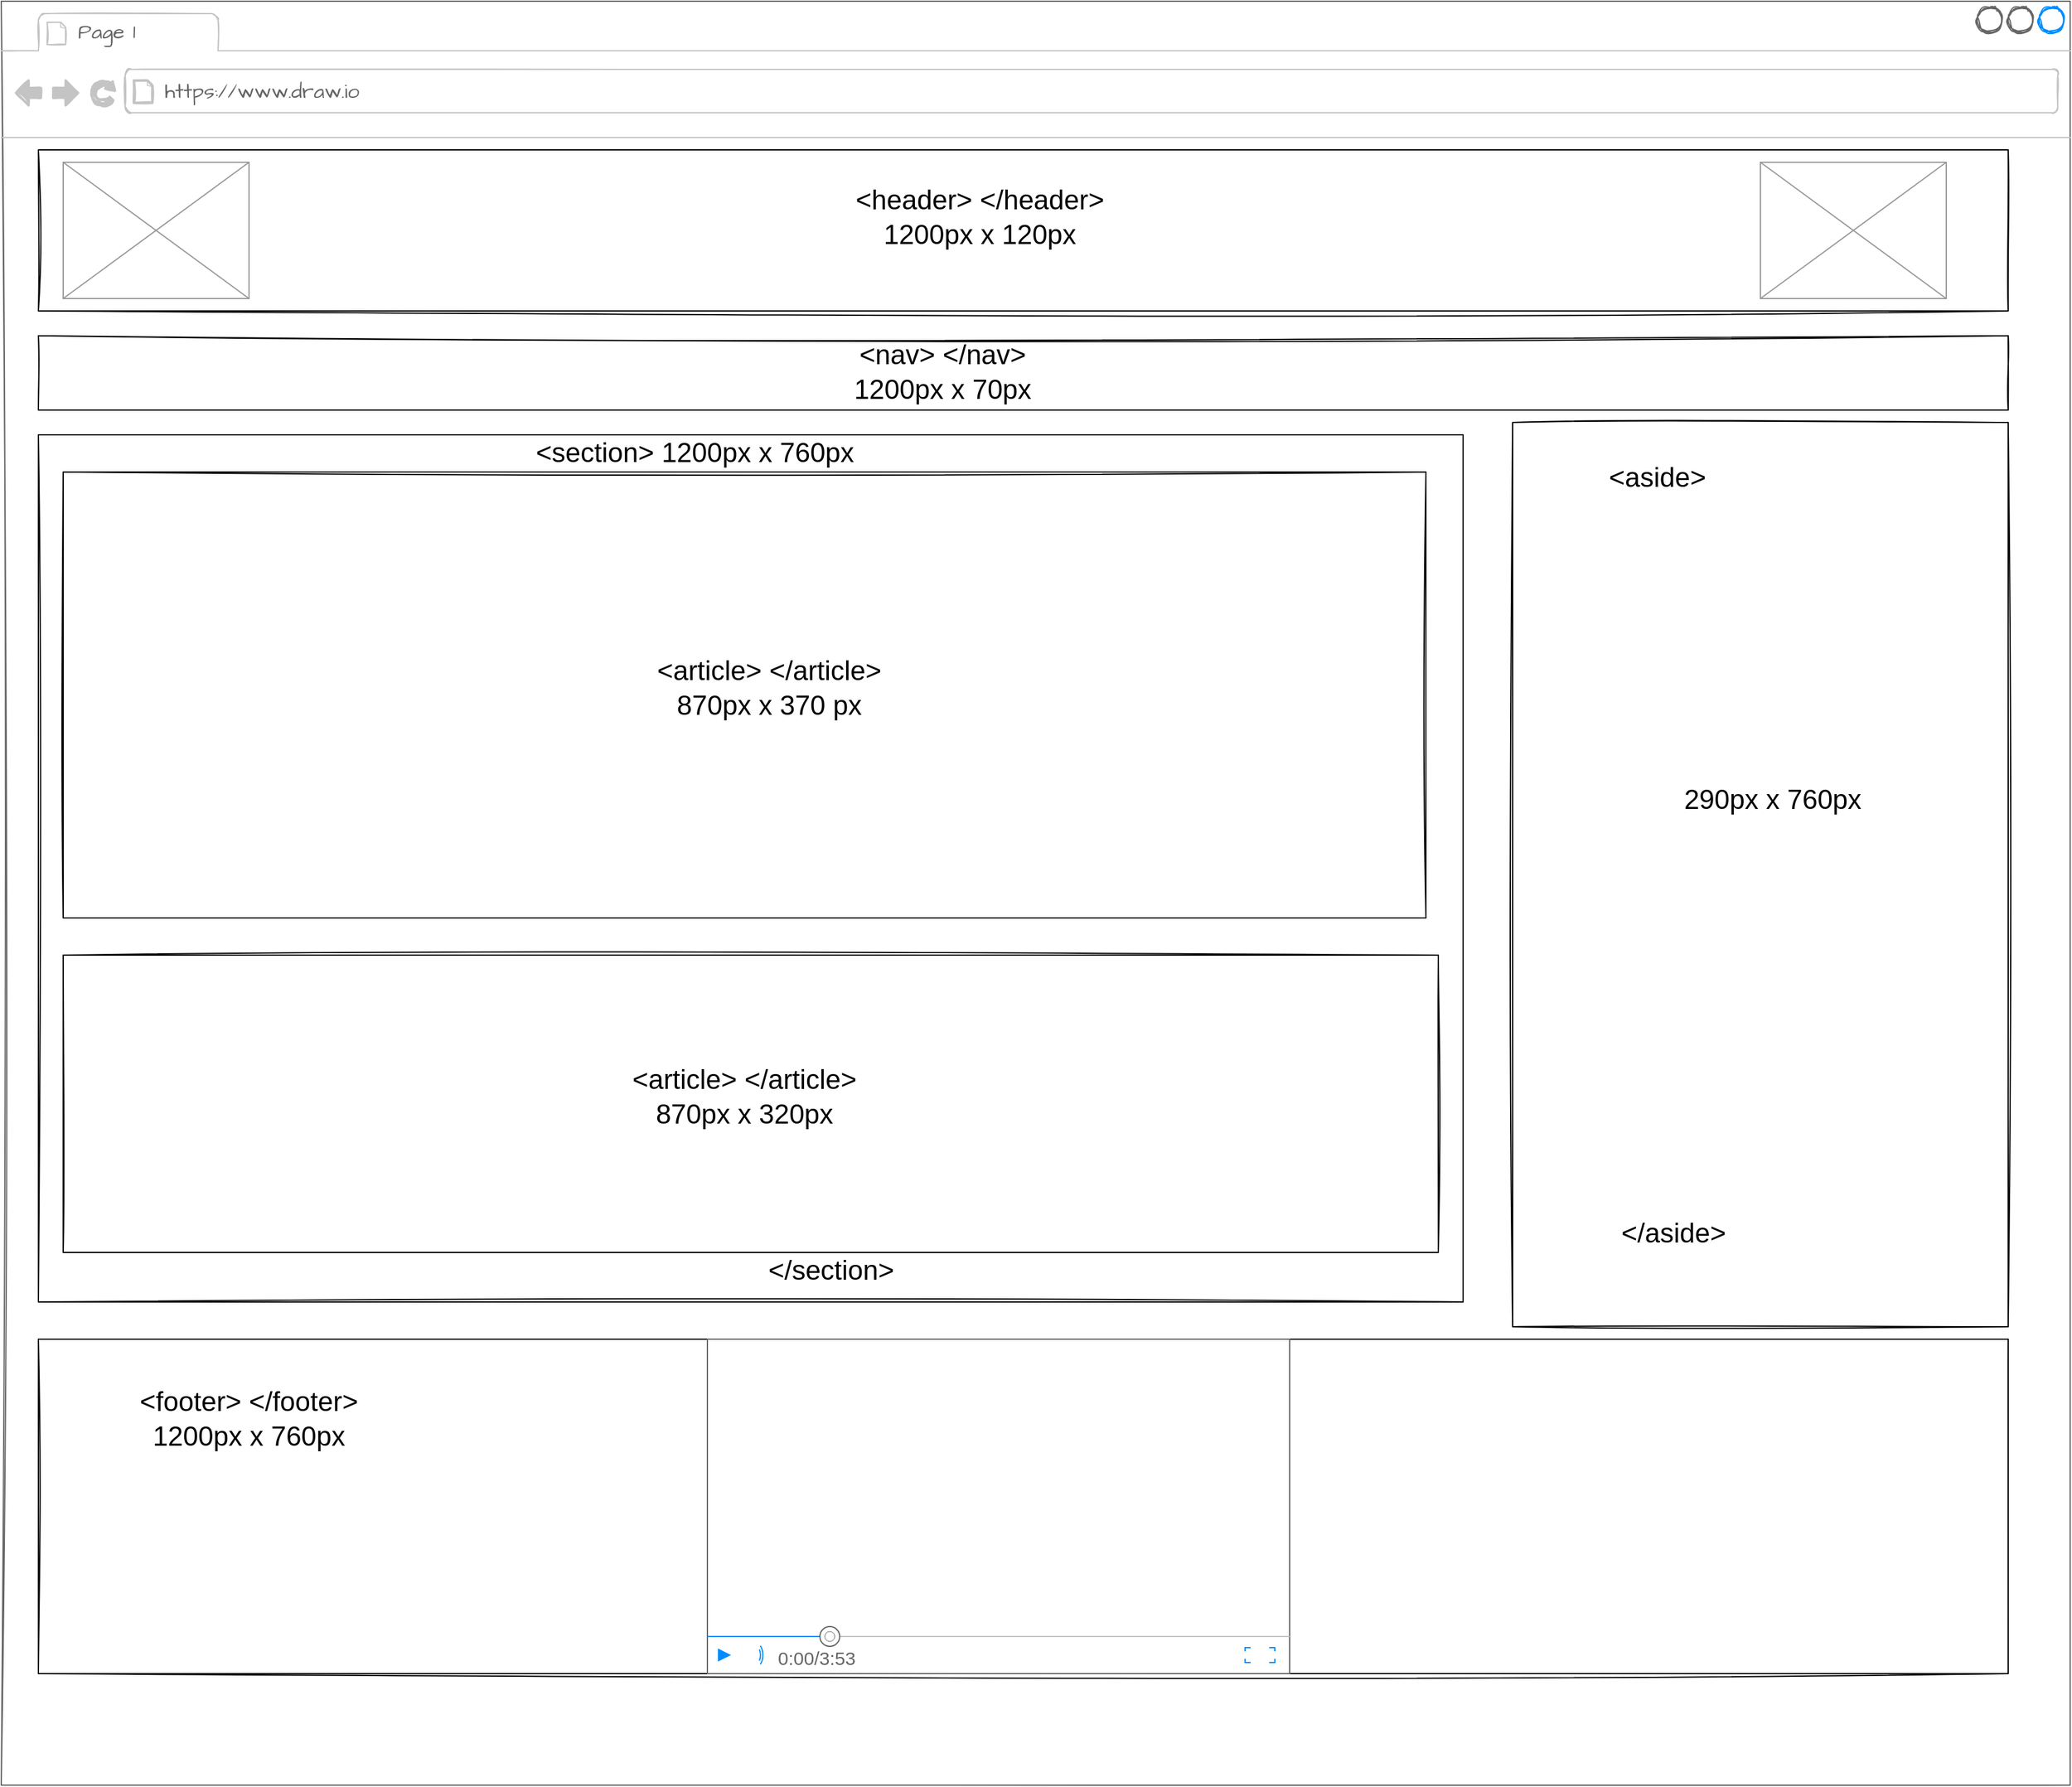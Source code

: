 <mxfile version="15.4.0" type="device"><diagram id="YKdGcxd_lDCUkg5DgJaa" name="Página-1"><mxGraphModel dx="6179" dy="4211" grid="1" gridSize="10" guides="1" tooltips="1" connect="1" arrows="1" fold="1" page="0" pageScale="1" pageWidth="827" pageHeight="1169" math="0" shadow="0"><root><mxCell id="0"/><mxCell id="1" parent="0"/><mxCell id="DuF664-2JcMOfPD9LR0M-2" value="" style="strokeWidth=1;shadow=0;dashed=0;align=center;html=1;shape=mxgraph.mockup.containers.browserWindow;rSize=0;strokeColor=#666666;strokeColor2=#008cff;strokeColor3=#c4c4c4;mainText=,;recursiveResize=0;sketch=1;hachureGap=4;pointerEvents=0;fontFamily=Architects Daughter;fontSource=https%3A%2F%2Ffonts.googleapis.com%2Fcss%3Ffamily%3DArchitects%2BDaughter;fontSize=20;fillStyle=solid;fillColor=#FFFFFF;" parent="1" vertex="1"><mxGeometry x="-710" y="-1340" width="1670" height="1440" as="geometry"/></mxCell><mxCell id="DuF664-2JcMOfPD9LR0M-3" value="Page 1" style="strokeWidth=1;shadow=0;dashed=0;align=center;html=1;shape=mxgraph.mockup.containers.anchor;fontSize=17;fontColor=#666666;align=left;sketch=1;hachureGap=4;pointerEvents=0;fontFamily=Architects Daughter;fontSource=https%3A%2F%2Ffonts.googleapis.com%2Fcss%3Ffamily%3DArchitects%2BDaughter;" parent="DuF664-2JcMOfPD9LR0M-2" vertex="1"><mxGeometry x="60" y="12" width="110" height="26" as="geometry"/></mxCell><mxCell id="DuF664-2JcMOfPD9LR0M-4" value="https://www.draw.io" style="strokeWidth=1;shadow=0;dashed=0;align=center;html=1;shape=mxgraph.mockup.containers.anchor;rSize=0;fontSize=17;fontColor=#666666;align=left;sketch=1;hachureGap=4;pointerEvents=0;fontFamily=Architects Daughter;fontSource=https%3A%2F%2Ffonts.googleapis.com%2Fcss%3Ffamily%3DArchitects%2BDaughter;" parent="DuF664-2JcMOfPD9LR0M-2" vertex="1"><mxGeometry x="130" y="60" width="250" height="26" as="geometry"/></mxCell><mxCell id="DuF664-2JcMOfPD9LR0M-5" value="" style="rounded=0;whiteSpace=wrap;html=1;sketch=1;hachureGap=4;pointerEvents=0;fontFamily=Architects Daughter;fontSource=https%3A%2F%2Ffonts.googleapis.com%2Fcss%3Ffamily%3DArchitects%2BDaughter;fontSize=20;" parent="DuF664-2JcMOfPD9LR0M-2" vertex="1"><mxGeometry x="30" y="120" width="1590" height="130" as="geometry"/></mxCell><mxCell id="DuF664-2JcMOfPD9LR0M-18" value="" style="rounded=0;whiteSpace=wrap;html=1;sketch=1;hachureGap=4;pointerEvents=0;fontFamily=Architects Daughter;fontSource=https%3A%2F%2Ffonts.googleapis.com%2Fcss%3Ffamily%3DArchitects%2BDaughter;fontSize=20;" parent="DuF664-2JcMOfPD9LR0M-2" vertex="1"><mxGeometry x="1220" y="340" width="400" height="730" as="geometry"/></mxCell><mxCell id="DuF664-2JcMOfPD9LR0M-19" value="" style="rounded=0;whiteSpace=wrap;html=1;sketch=1;hachureGap=4;pointerEvents=0;fontFamily=Architects Daughter;fontSource=https%3A%2F%2Ffonts.googleapis.com%2Fcss%3Ffamily%3DArchitects%2BDaughter;fontSize=20;" parent="DuF664-2JcMOfPD9LR0M-2" vertex="1"><mxGeometry x="30" y="1080" width="1590" height="270" as="geometry"/></mxCell><mxCell id="DuF664-2JcMOfPD9LR0M-20" value="" style="rounded=0;whiteSpace=wrap;html=1;sketch=1;hachureGap=4;pointerEvents=0;fontFamily=Architects Daughter;fontSource=https%3A%2F%2Ffonts.googleapis.com%2Fcss%3Ffamily%3DArchitects%2BDaughter;fontSize=20;" parent="DuF664-2JcMOfPD9LR0M-2" vertex="1"><mxGeometry x="30" y="350" width="1150" height="700" as="geometry"/></mxCell><mxCell id="DuF664-2JcMOfPD9LR0M-21" value="" style="rounded=0;whiteSpace=wrap;html=1;sketch=1;hachureGap=4;pointerEvents=0;fontFamily=Architects Daughter;fontSource=https%3A%2F%2Ffonts.googleapis.com%2Fcss%3Ffamily%3DArchitects%2BDaughter;fontSize=20;" parent="DuF664-2JcMOfPD9LR0M-2" vertex="1"><mxGeometry x="50" y="380" width="1100" height="360" as="geometry"/></mxCell><mxCell id="DuF664-2JcMOfPD9LR0M-22" value="" style="rounded=0;whiteSpace=wrap;html=1;sketch=1;hachureGap=4;pointerEvents=0;fontFamily=Architects Daughter;fontSource=https%3A%2F%2Ffonts.googleapis.com%2Fcss%3Ffamily%3DArchitects%2BDaughter;fontSize=20;" parent="DuF664-2JcMOfPD9LR0M-2" vertex="1"><mxGeometry x="50" y="770" width="1110" height="240" as="geometry"/></mxCell><mxCell id="DuF664-2JcMOfPD9LR0M-23" value="&lt;font style=&quot;font-size: 22px&quot; face=&quot;Helvetica&quot;&gt;&amp;lt;header&amp;gt; &amp;lt;/header&amp;gt;&lt;br&gt;1200px x 120px&lt;br&gt;&lt;/font&gt;" style="text;strokeColor=none;fillColor=none;html=1;align=center;verticalAlign=middle;whiteSpace=wrap;rounded=0;sketch=1;hachureGap=4;pointerEvents=0;fontFamily=Architects Daughter;fontSource=https%3A%2F%2Ffonts.googleapis.com%2Fcss%3Ffamily%3DArchitects%2BDaughter;fontSize=22;" parent="DuF664-2JcMOfPD9LR0M-2" vertex="1"><mxGeometry x="660" y="160" width="260" height="30" as="geometry"/></mxCell><mxCell id="DuF664-2JcMOfPD9LR0M-24" value="" style="rounded=0;whiteSpace=wrap;html=1;sketch=1;hachureGap=4;pointerEvents=0;fontFamily=Architects Daughter;fontSource=https%3A%2F%2Ffonts.googleapis.com%2Fcss%3Ffamily%3DArchitects%2BDaughter;fontSize=20;" parent="DuF664-2JcMOfPD9LR0M-2" vertex="1"><mxGeometry x="30" y="270" width="1590" height="60" as="geometry"/></mxCell><mxCell id="DuF664-2JcMOfPD9LR0M-37" value="&lt;font style=&quot;font-size: 22px&quot; face=&quot;Helvetica&quot;&gt;&amp;lt;nav&amp;gt; &amp;lt;/nav&amp;gt;&lt;br&gt;1200px x 70px&lt;br&gt;&lt;/font&gt;" style="text;strokeColor=none;fillColor=none;html=1;align=center;verticalAlign=middle;whiteSpace=wrap;rounded=0;sketch=1;hachureGap=4;pointerEvents=0;fontFamily=Architects Daughter;fontSource=https%3A%2F%2Ffonts.googleapis.com%2Fcss%3Ffamily%3DArchitects%2BDaughter;fontSize=22;" parent="DuF664-2JcMOfPD9LR0M-2" vertex="1"><mxGeometry x="630" y="285" width="260" height="30" as="geometry"/></mxCell><mxCell id="DuF664-2JcMOfPD9LR0M-38" value="&lt;font style=&quot;font-size: 22px&quot; face=&quot;Helvetica&quot;&gt;&amp;lt;article&amp;gt; &amp;lt;/&lt;/font&gt;&lt;span style=&quot;font-family: &amp;#34;helvetica&amp;#34;&quot;&gt;article&lt;/span&gt;&lt;font style=&quot;font-size: 22px&quot; face=&quot;Helvetica&quot;&gt;&amp;gt;&lt;br&gt;870px x 370 px&lt;br&gt;&lt;/font&gt;" style="text;strokeColor=none;fillColor=none;html=1;align=center;verticalAlign=middle;whiteSpace=wrap;rounded=0;sketch=1;hachureGap=4;pointerEvents=0;fontFamily=Architects Daughter;fontSource=https%3A%2F%2Ffonts.googleapis.com%2Fcss%3Ffamily%3DArchitects%2BDaughter;fontSize=22;" parent="DuF664-2JcMOfPD9LR0M-2" vertex="1"><mxGeometry x="490" y="540" width="260" height="30" as="geometry"/></mxCell><mxCell id="DuF664-2JcMOfPD9LR0M-39" value="&lt;font style=&quot;font-size: 22px&quot; face=&quot;Helvetica&quot;&gt;&amp;lt;aside&amp;gt;&amp;nbsp;&lt;/font&gt;" style="text;strokeColor=none;fillColor=none;html=1;align=center;verticalAlign=middle;whiteSpace=wrap;rounded=0;sketch=1;hachureGap=4;pointerEvents=0;fontFamily=Architects Daughter;fontSource=https%3A%2F%2Ffonts.googleapis.com%2Fcss%3Ffamily%3DArchitects%2BDaughter;fontSize=22;" parent="DuF664-2JcMOfPD9LR0M-2" vertex="1"><mxGeometry x="1210" y="370" width="260" height="30" as="geometry"/></mxCell><mxCell id="DuF664-2JcMOfPD9LR0M-41" value="&lt;font style=&quot;font-size: 22px&quot; face=&quot;Helvetica&quot;&gt;&amp;lt;section&amp;gt; 1200px x 760px&lt;/font&gt;" style="text;strokeColor=none;fillColor=none;html=1;align=center;verticalAlign=middle;whiteSpace=wrap;rounded=0;sketch=1;hachureGap=4;pointerEvents=0;fontFamily=Architects Daughter;fontSource=https%3A%2F%2Ffonts.googleapis.com%2Fcss%3Ffamily%3DArchitects%2BDaughter;fontSize=22;" parent="DuF664-2JcMOfPD9LR0M-2" vertex="1"><mxGeometry x="430" y="350" width="260" height="30" as="geometry"/></mxCell><mxCell id="DuF664-2JcMOfPD9LR0M-43" value="&lt;font style=&quot;font-size: 22px&quot; face=&quot;Helvetica&quot;&gt;&amp;lt;footer&amp;gt; &amp;lt;/footer&amp;gt;&lt;br&gt;1200px x 760px&lt;br&gt;&lt;/font&gt;" style="text;strokeColor=none;fillColor=none;html=1;align=center;verticalAlign=middle;whiteSpace=wrap;rounded=0;sketch=1;hachureGap=4;pointerEvents=0;fontFamily=Architects Daughter;fontSource=https%3A%2F%2Ffonts.googleapis.com%2Fcss%3Ffamily%3DArchitects%2BDaughter;fontSize=22;" parent="DuF664-2JcMOfPD9LR0M-2" vertex="1"><mxGeometry x="70" y="1130" width="260" height="30" as="geometry"/></mxCell><mxCell id="DuF664-2JcMOfPD9LR0M-44" value="&lt;font style=&quot;font-size: 22px&quot; face=&quot;Helvetica&quot;&gt;&amp;lt;/&lt;/font&gt;&lt;span style=&quot;font-family: &amp;#34;helvetica&amp;#34;&quot;&gt;section&lt;/span&gt;&lt;font style=&quot;font-size: 22px&quot; face=&quot;Helvetica&quot;&gt;&amp;gt;&lt;/font&gt;" style="text;strokeColor=none;fillColor=none;html=1;align=center;verticalAlign=middle;whiteSpace=wrap;rounded=0;sketch=1;hachureGap=4;pointerEvents=0;fontFamily=Architects Daughter;fontSource=https%3A%2F%2Ffonts.googleapis.com%2Fcss%3Ffamily%3DArchitects%2BDaughter;fontSize=22;" parent="DuF664-2JcMOfPD9LR0M-2" vertex="1"><mxGeometry x="540" y="1010" width="260" height="30" as="geometry"/></mxCell><mxCell id="DuF664-2JcMOfPD9LR0M-45" value="&lt;font style=&quot;font-size: 22px&quot; face=&quot;Helvetica&quot;&gt;&amp;lt;article&amp;gt; &amp;lt;/&lt;/font&gt;&lt;span style=&quot;font-family: &amp;#34;helvetica&amp;#34;&quot;&gt;article&lt;/span&gt;&lt;font style=&quot;font-size: 22px&quot; face=&quot;Helvetica&quot;&gt;&amp;gt;&lt;br&gt;870px x 320px&lt;br&gt;&lt;/font&gt;" style="text;strokeColor=none;fillColor=none;html=1;align=center;verticalAlign=middle;whiteSpace=wrap;rounded=0;sketch=1;hachureGap=4;pointerEvents=0;fontFamily=Architects Daughter;fontSource=https%3A%2F%2Ffonts.googleapis.com%2Fcss%3Ffamily%3DArchitects%2BDaughter;fontSize=22;" parent="DuF664-2JcMOfPD9LR0M-2" vertex="1"><mxGeometry x="470" y="870" width="260" height="30" as="geometry"/></mxCell><mxCell id="DuF664-2JcMOfPD9LR0M-46" value="&lt;span style=&quot;font-family: &amp;#34;helvetica&amp;#34;&quot;&gt;&amp;lt;/aside&amp;gt;&lt;/span&gt;" style="text;strokeColor=none;fillColor=none;html=1;align=center;verticalAlign=middle;whiteSpace=wrap;rounded=0;sketch=1;hachureGap=4;pointerEvents=0;fontFamily=Architects Daughter;fontSource=https%3A%2F%2Ffonts.googleapis.com%2Fcss%3Ffamily%3DArchitects%2BDaughter;fontSize=22;" parent="DuF664-2JcMOfPD9LR0M-2" vertex="1"><mxGeometry x="1220" y="980" width="260" height="30" as="geometry"/></mxCell><mxCell id="9dpbF6XM_TrVx-KPP3Qc-4" value="" style="verticalLabelPosition=bottom;shadow=0;dashed=0;align=center;html=1;verticalAlign=top;strokeWidth=1;shape=mxgraph.mockup.graphics.simpleIcon;strokeColor=#999999;fillColor=#FFFFFF;" vertex="1" parent="DuF664-2JcMOfPD9LR0M-2"><mxGeometry x="50" y="130" width="150" height="110" as="geometry"/></mxCell><mxCell id="9dpbF6XM_TrVx-KPP3Qc-5" value="" style="verticalLabelPosition=bottom;shadow=0;dashed=0;align=center;html=1;verticalAlign=top;strokeWidth=1;shape=mxgraph.mockup.graphics.simpleIcon;strokeColor=#999999;fillColor=#FFFFFF;" vertex="1" parent="DuF664-2JcMOfPD9LR0M-2"><mxGeometry x="1420" y="130" width="150" height="110" as="geometry"/></mxCell><mxCell id="9dpbF6XM_TrVx-KPP3Qc-9" value="" style="verticalLabelPosition=bottom;shadow=0;dashed=0;align=center;html=1;verticalAlign=top;strokeWidth=1;shape=mxgraph.mockup.containers.videoPlayer;strokeColor=#666666;strokeColor2=#008cff;strokeColor3=#c4c4c4;textColor=#666666;fillColor2=#008cff;barHeight=30;barPos=20;fillColor=#FFFFFF;" vertex="1" parent="DuF664-2JcMOfPD9LR0M-2"><mxGeometry x="570" y="1080" width="470" height="270" as="geometry"/></mxCell><mxCell id="9dpbF6XM_TrVx-KPP3Qc-10" value="&lt;span style=&quot;font-family: &amp;#34;helvetica&amp;#34;&quot;&gt;290px x 760px&lt;/span&gt;" style="text;strokeColor=none;fillColor=none;html=1;align=center;verticalAlign=middle;whiteSpace=wrap;rounded=0;sketch=1;hachureGap=4;pointerEvents=0;fontFamily=Architects Daughter;fontSource=https%3A%2F%2Ffonts.googleapis.com%2Fcss%3Ffamily%3DArchitects%2BDaughter;fontSize=22;" vertex="1" parent="DuF664-2JcMOfPD9LR0M-2"><mxGeometry x="1300" y="630" width="260" height="30" as="geometry"/></mxCell></root></mxGraphModel></diagram></mxfile>